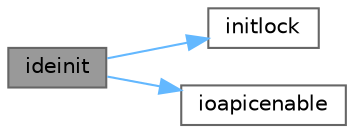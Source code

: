 digraph "ideinit"
{
 // LATEX_PDF_SIZE
  bgcolor="transparent";
  edge [fontname=Helvetica,fontsize=10,labelfontname=Helvetica,labelfontsize=10];
  node [fontname=Helvetica,fontsize=10,shape=box,height=0.2,width=0.4];
  rankdir="LR";
  Node1 [id="Node000001",label="ideinit",height=0.2,width=0.4,color="gray40", fillcolor="grey60", style="filled", fontcolor="black",tooltip=" "];
  Node1 -> Node2 [id="edge3_Node000001_Node000002",color="steelblue1",style="solid",tooltip=" "];
  Node2 [id="Node000002",label="initlock",height=0.2,width=0.4,color="grey40", fillcolor="white", style="filled",URL="$d3/d2d/spinlock_8c.html#abda07b4a007b2e888d9d783920460b89",tooltip=" "];
  Node1 -> Node3 [id="edge4_Node000001_Node000003",color="steelblue1",style="solid",tooltip=" "];
  Node3 [id="Node000003",label="ioapicenable",height=0.2,width=0.4,color="grey40", fillcolor="white", style="filled",URL="$dd/d61/ioapic_8c.html#a9688537a0879e9e2ac5a90184e2ef987",tooltip=" "];
}

